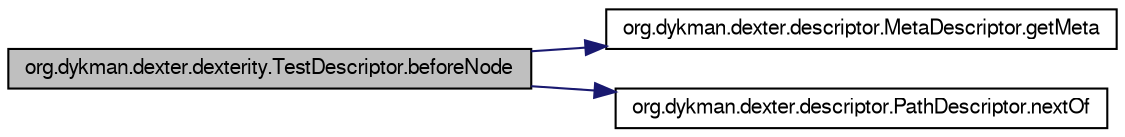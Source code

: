 digraph G
{
  bgcolor="transparent";
  edge [fontname="FreeSans",fontsize=10,labelfontname="FreeSans",labelfontsize=10];
  node [fontname="FreeSans",fontsize=10,shape=record];
  rankdir=LR;
  Node1 [label="org.dykman.dexter.dexterity.TestDescriptor.beforeNode",height=0.2,width=0.4,color="black", fillcolor="grey75", style="filled" fontcolor="black"];
  Node1 -> Node2 [color="midnightblue",fontsize=10,style="solid",fontname="FreeSans"];
  Node2 [label="org.dykman.dexter.descriptor.MetaDescriptor.getMeta",height=0.2,width=0.4,color="black",URL="$classorg_1_1dykman_1_1dexter_1_1descriptor_1_1MetaDescriptor.html#68f1342075191ad051a4d5fcea6776b3"];
  Node1 -> Node3 [color="midnightblue",fontsize=10,style="solid",fontname="FreeSans"];
  Node3 [label="org.dykman.dexter.descriptor.PathDescriptor.nextOf",height=0.2,width=0.4,color="black",URL="$classorg_1_1dykman_1_1dexter_1_1descriptor_1_1PathDescriptor.html#6102b04397f656c7b4a2d261ade95426"];
}
